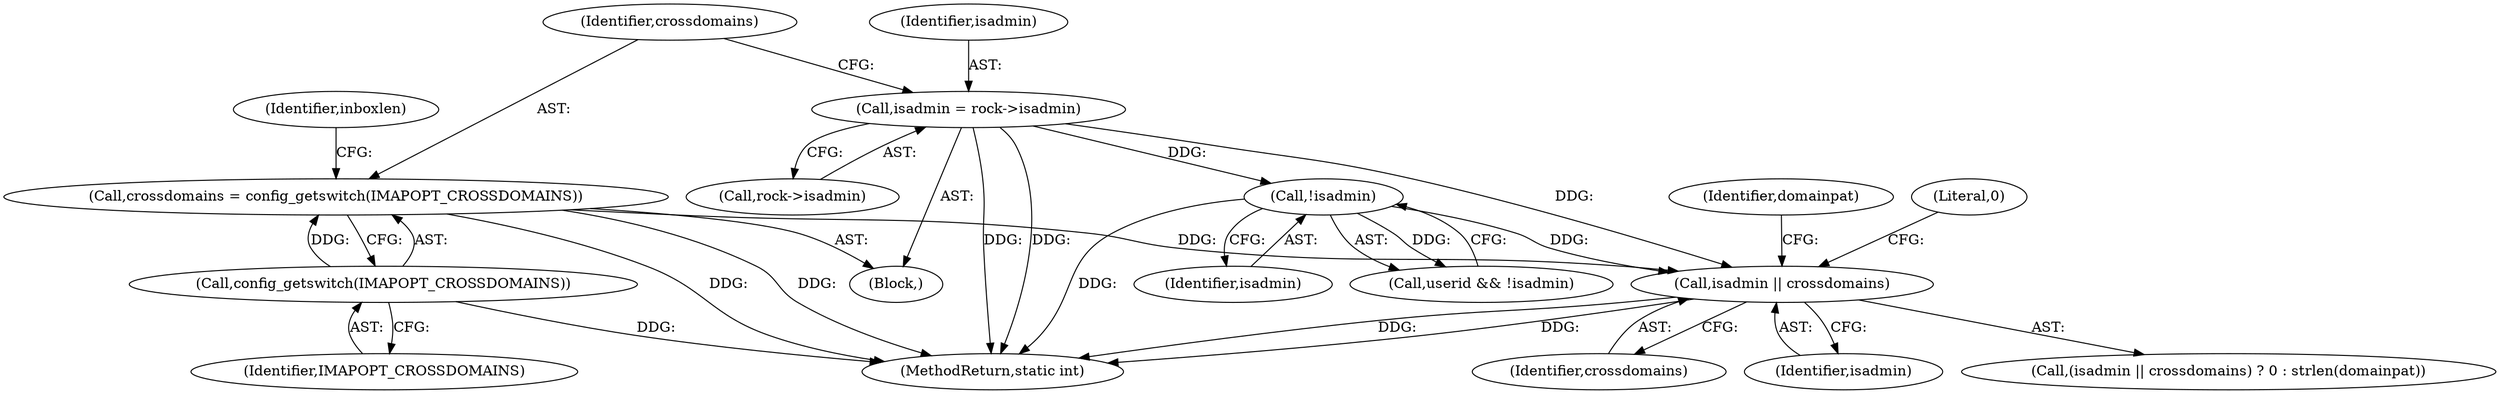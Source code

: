 digraph "0_cyrus-imapd_6bd33275368edfa71ae117de895488584678ac79@API" {
"1000676" [label="(Call,isadmin || crossdomains)"];
"1000442" [label="(Call,!isadmin)"];
"1000139" [label="(Call,isadmin = rock->isadmin)"];
"1000145" [label="(Call,crossdomains = config_getswitch(IMAPOPT_CROSSDOMAINS))"];
"1000147" [label="(Call,config_getswitch(IMAPOPT_CROSSDOMAINS))"];
"1000140" [label="(Identifier,isadmin)"];
"1000676" [label="(Call,isadmin || crossdomains)"];
"1000440" [label="(Call,userid && !isadmin)"];
"1000146" [label="(Identifier,crossdomains)"];
"1000442" [label="(Call,!isadmin)"];
"1000678" [label="(Identifier,crossdomains)"];
"1000681" [label="(Identifier,domainpat)"];
"1000679" [label="(Literal,0)"];
"1000139" [label="(Call,isadmin = rock->isadmin)"];
"1000145" [label="(Call,crossdomains = config_getswitch(IMAPOPT_CROSSDOMAINS))"];
"1000141" [label="(Call,rock->isadmin)"];
"1000772" [label="(MethodReturn,static int)"];
"1000152" [label="(Identifier,inboxlen)"];
"1000148" [label="(Identifier,IMAPOPT_CROSSDOMAINS)"];
"1000677" [label="(Identifier,isadmin)"];
"1000147" [label="(Call,config_getswitch(IMAPOPT_CROSSDOMAINS))"];
"1000443" [label="(Identifier,isadmin)"];
"1000131" [label="(Block,)"];
"1000675" [label="(Call,(isadmin || crossdomains) ? 0 : strlen(domainpat))"];
"1000676" -> "1000675"  [label="AST: "];
"1000676" -> "1000677"  [label="CFG: "];
"1000676" -> "1000678"  [label="CFG: "];
"1000677" -> "1000676"  [label="AST: "];
"1000678" -> "1000676"  [label="AST: "];
"1000679" -> "1000676"  [label="CFG: "];
"1000681" -> "1000676"  [label="CFG: "];
"1000676" -> "1000772"  [label="DDG: "];
"1000676" -> "1000772"  [label="DDG: "];
"1000442" -> "1000676"  [label="DDG: "];
"1000139" -> "1000676"  [label="DDG: "];
"1000145" -> "1000676"  [label="DDG: "];
"1000442" -> "1000440"  [label="AST: "];
"1000442" -> "1000443"  [label="CFG: "];
"1000443" -> "1000442"  [label="AST: "];
"1000440" -> "1000442"  [label="CFG: "];
"1000442" -> "1000772"  [label="DDG: "];
"1000442" -> "1000440"  [label="DDG: "];
"1000139" -> "1000442"  [label="DDG: "];
"1000139" -> "1000131"  [label="AST: "];
"1000139" -> "1000141"  [label="CFG: "];
"1000140" -> "1000139"  [label="AST: "];
"1000141" -> "1000139"  [label="AST: "];
"1000146" -> "1000139"  [label="CFG: "];
"1000139" -> "1000772"  [label="DDG: "];
"1000139" -> "1000772"  [label="DDG: "];
"1000145" -> "1000131"  [label="AST: "];
"1000145" -> "1000147"  [label="CFG: "];
"1000146" -> "1000145"  [label="AST: "];
"1000147" -> "1000145"  [label="AST: "];
"1000152" -> "1000145"  [label="CFG: "];
"1000145" -> "1000772"  [label="DDG: "];
"1000145" -> "1000772"  [label="DDG: "];
"1000147" -> "1000145"  [label="DDG: "];
"1000147" -> "1000148"  [label="CFG: "];
"1000148" -> "1000147"  [label="AST: "];
"1000147" -> "1000772"  [label="DDG: "];
}

